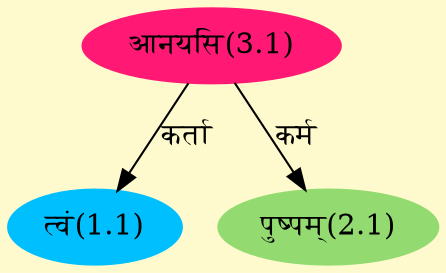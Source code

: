 digraph G{
rankdir=BT;
 compound=true;
 bgcolor="lemonchiffon1";
Node1_1 [style=filled, color="#00BFFF" label = "त्वं(1.1)"]
Node3_1 [style=filled, color="#FF1975" label = "आनयसि(3.1)"]
Node2_1 [style=filled, color="#93DB70" label = "पुष्पम्(2.1)"]
/* Start of Relations section */

Node1_1 -> Node3_1 [  label="कर्ता"  dir="back" ]
Node2_1 -> Node3_1 [  label="कर्म"  dir="back" ]
}
